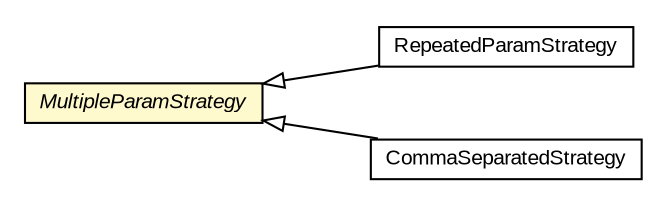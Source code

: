 #!/usr/local/bin/dot
#
# Class diagram 
# Generated by UMLGraph version R5_6-24-gf6e263 (http://www.umlgraph.org/)
#

digraph G {
	edge [fontname="arial",fontsize=10,labelfontname="arial",labelfontsize=10];
	node [fontname="arial",fontsize=10,shape=plaintext];
	nodesep=0.25;
	ranksep=0.5;
	rankdir=LR;
	// org.turbogwt.core.http.client.MultipleParamStrategy
	c2107 [label=<<table title="org.turbogwt.core.http.client.MultipleParamStrategy" border="0" cellborder="1" cellspacing="0" cellpadding="2" port="p" bgcolor="lemonChiffon" href="./MultipleParamStrategy.html">
		<tr><td><table border="0" cellspacing="0" cellpadding="1">
<tr><td align="center" balign="center"><font face="arial italic"> MultipleParamStrategy </font></td></tr>
		</table></td></tr>
		</table>>, URL="./MultipleParamStrategy.html", fontname="arial", fontcolor="black", fontsize=10.0];
	// org.turbogwt.core.http.client.MultipleParamStrategy.RepeatedParamStrategy
	c2108 [label=<<table title="org.turbogwt.core.http.client.MultipleParamStrategy.RepeatedParamStrategy" border="0" cellborder="1" cellspacing="0" cellpadding="2" port="p" href="./MultipleParamStrategy.RepeatedParamStrategy.html">
		<tr><td><table border="0" cellspacing="0" cellpadding="1">
<tr><td align="center" balign="center"> RepeatedParamStrategy </td></tr>
		</table></td></tr>
		</table>>, URL="./MultipleParamStrategy.RepeatedParamStrategy.html", fontname="arial", fontcolor="black", fontsize=10.0];
	// org.turbogwt.core.http.client.MultipleParamStrategy.CommaSeparatedStrategy
	c2109 [label=<<table title="org.turbogwt.core.http.client.MultipleParamStrategy.CommaSeparatedStrategy" border="0" cellborder="1" cellspacing="0" cellpadding="2" port="p" href="./MultipleParamStrategy.CommaSeparatedStrategy.html">
		<tr><td><table border="0" cellspacing="0" cellpadding="1">
<tr><td align="center" balign="center"> CommaSeparatedStrategy </td></tr>
		</table></td></tr>
		</table>>, URL="./MultipleParamStrategy.CommaSeparatedStrategy.html", fontname="arial", fontcolor="black", fontsize=10.0];
	//org.turbogwt.core.http.client.MultipleParamStrategy.RepeatedParamStrategy extends org.turbogwt.core.http.client.MultipleParamStrategy
	c2107:p -> c2108:p [dir=back,arrowtail=empty];
	//org.turbogwt.core.http.client.MultipleParamStrategy.CommaSeparatedStrategy extends org.turbogwt.core.http.client.MultipleParamStrategy
	c2107:p -> c2109:p [dir=back,arrowtail=empty];
}

